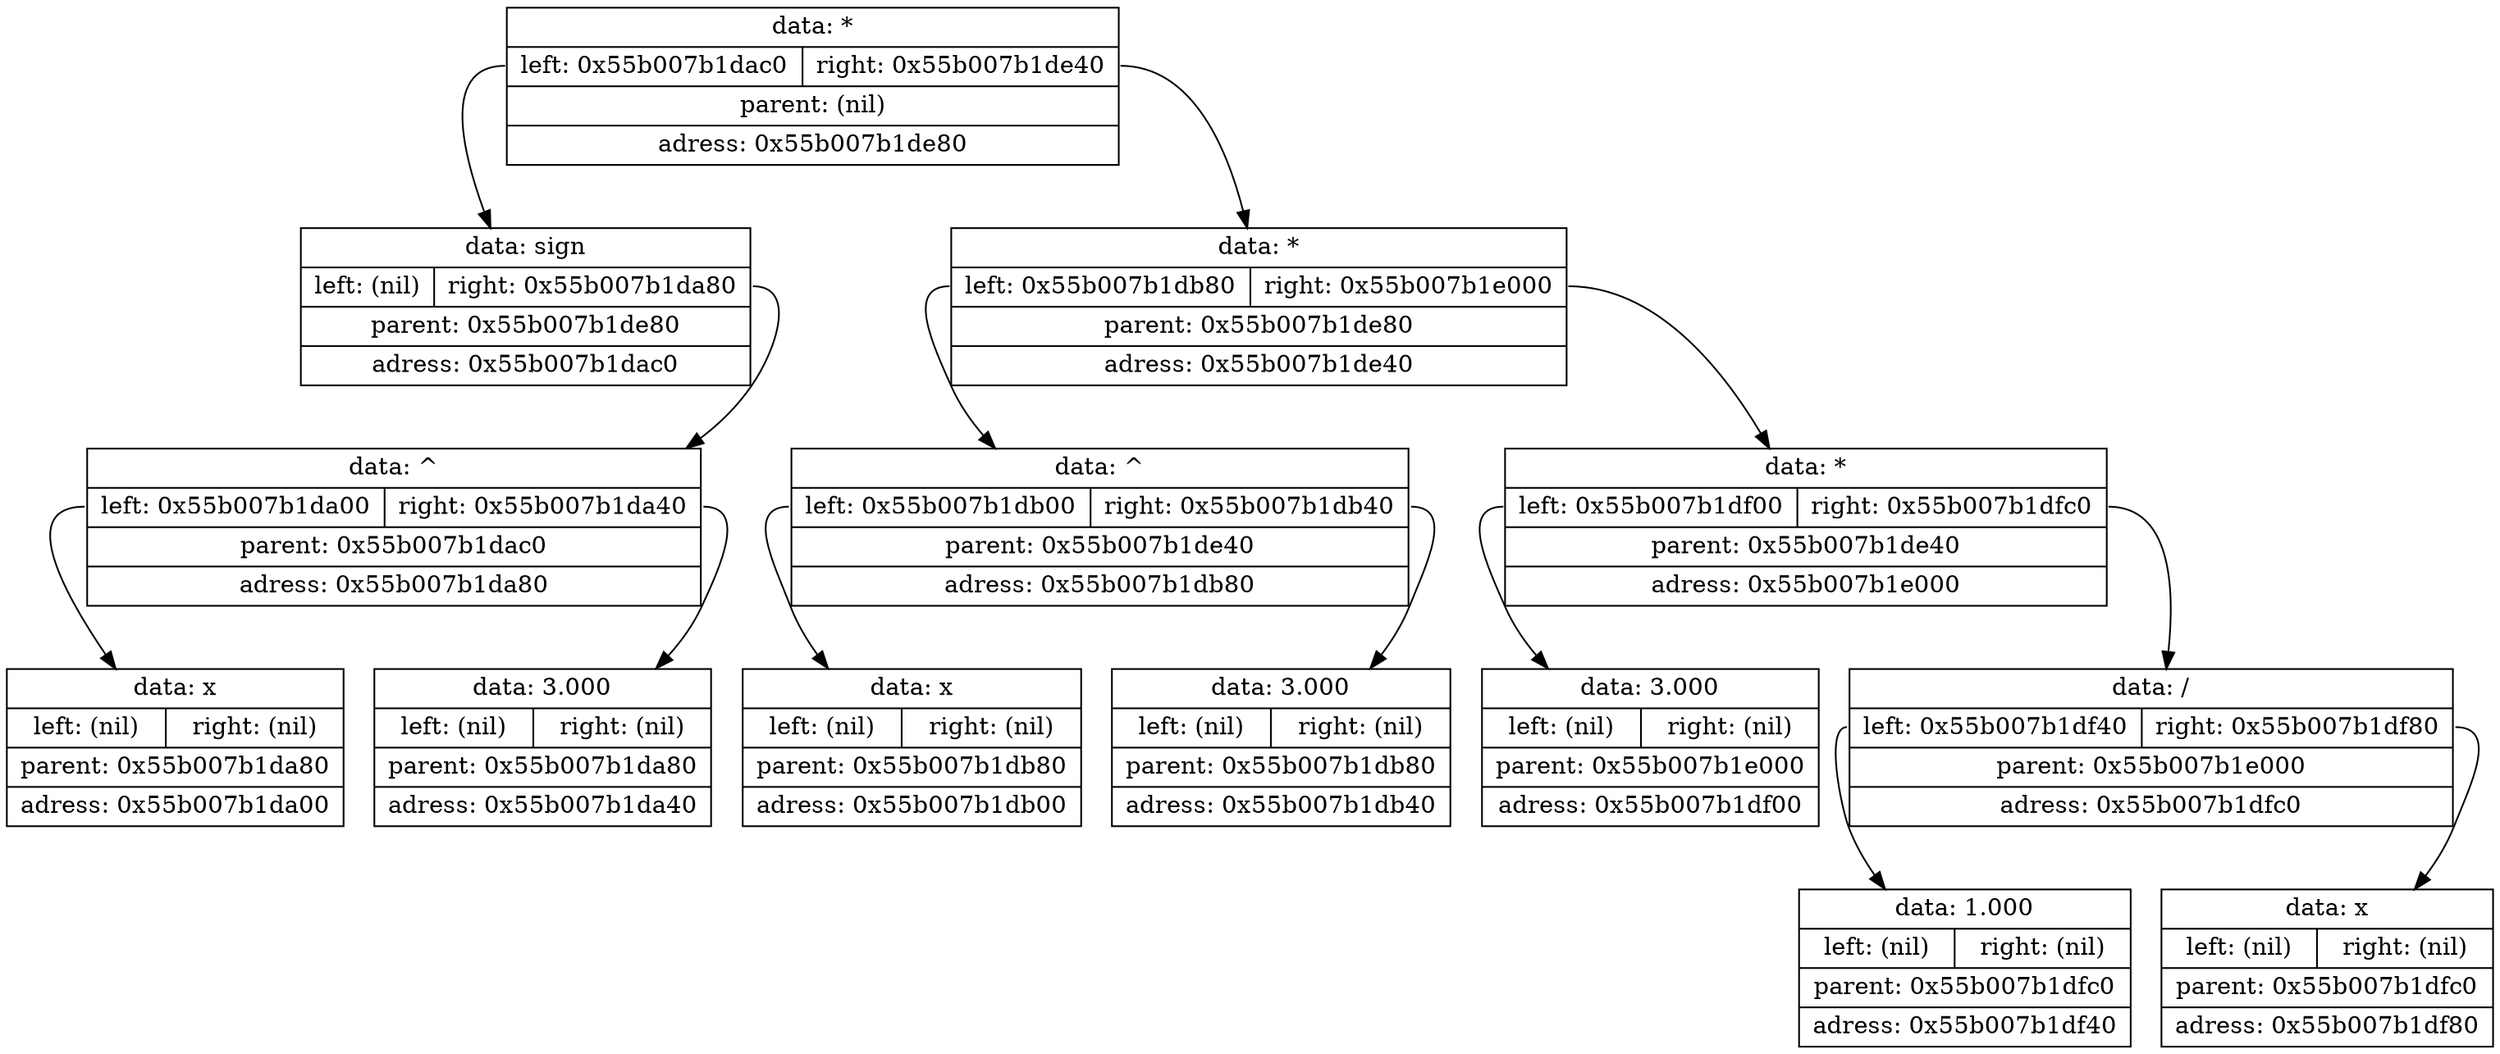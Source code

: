 digraph dump
{
	node0x55b007b1de80 [shape = "record", label = "{<f1>data: *|{<f2>left: 0x55b007b1dac0|<f3>right: 0x55b007b1de40}|<f4>parent: (nil)|<f5>adress: 0x55b007b1de80}"];
	node0x55b007b1dac0 [shape = "record", label = "{<f1>data: sign|{<f2>left: (nil)|<f3>right: 0x55b007b1da80}|<f4>parent: 0x55b007b1de80|<f5>adress: 0x55b007b1dac0}"];
	node0x55b007b1da80 [shape = "record", label = "{<f1>data: ^|{<f2>left: 0x55b007b1da00|<f3>right: 0x55b007b1da40}|<f4>parent: 0x55b007b1dac0|<f5>adress: 0x55b007b1da80}"];
	node0x55b007b1da00 [shape = "record", label = "{<f1>data: x|{<f2>left: (nil)|<f3>right: (nil)}|<f4>parent: 0x55b007b1da80|<f5>adress: 0x55b007b1da00}"];
	node0x55b007b1da80:f2 -> node0x55b007b1da00
	node0x55b007b1da40 [shape = "record", label = "{<f1>data: 3.000|{<f2>left: (nil)|<f3>right: (nil)}|<f4>parent: 0x55b007b1da80|<f5>adress: 0x55b007b1da40}"];
	node0x55b007b1da80:f3 -> node0x55b007b1da40
	node0x55b007b1dac0:f3 -> node0x55b007b1da80
	node0x55b007b1de80:f2 -> node0x55b007b1dac0
	node0x55b007b1de40 [shape = "record", label = "{<f1>data: *|{<f2>left: 0x55b007b1db80|<f3>right: 0x55b007b1e000}|<f4>parent: 0x55b007b1de80|<f5>adress: 0x55b007b1de40}"];
	node0x55b007b1db80 [shape = "record", label = "{<f1>data: ^|{<f2>left: 0x55b007b1db00|<f3>right: 0x55b007b1db40}|<f4>parent: 0x55b007b1de40|<f5>adress: 0x55b007b1db80}"];
	node0x55b007b1db00 [shape = "record", label = "{<f1>data: x|{<f2>left: (nil)|<f3>right: (nil)}|<f4>parent: 0x55b007b1db80|<f5>adress: 0x55b007b1db00}"];
	node0x55b007b1db80:f2 -> node0x55b007b1db00
	node0x55b007b1db40 [shape = "record", label = "{<f1>data: 3.000|{<f2>left: (nil)|<f3>right: (nil)}|<f4>parent: 0x55b007b1db80|<f5>adress: 0x55b007b1db40}"];
	node0x55b007b1db80:f3 -> node0x55b007b1db40
	node0x55b007b1de40:f2 -> node0x55b007b1db80
	node0x55b007b1e000 [shape = "record", label = "{<f1>data: *|{<f2>left: 0x55b007b1df00|<f3>right: 0x55b007b1dfc0}|<f4>parent: 0x55b007b1de40|<f5>adress: 0x55b007b1e000}"];
	node0x55b007b1df00 [shape = "record", label = "{<f1>data: 3.000|{<f2>left: (nil)|<f3>right: (nil)}|<f4>parent: 0x55b007b1e000|<f5>adress: 0x55b007b1df00}"];
	node0x55b007b1e000:f2 -> node0x55b007b1df00
	node0x55b007b1dfc0 [shape = "record", label = "{<f1>data: /|{<f2>left: 0x55b007b1df40|<f3>right: 0x55b007b1df80}|<f4>parent: 0x55b007b1e000|<f5>adress: 0x55b007b1dfc0}"];
	node0x55b007b1df40 [shape = "record", label = "{<f1>data: 1.000|{<f2>left: (nil)|<f3>right: (nil)}|<f4>parent: 0x55b007b1dfc0|<f5>adress: 0x55b007b1df40}"];
	node0x55b007b1dfc0:f2 -> node0x55b007b1df40
	node0x55b007b1df80 [shape = "record", label = "{<f1>data: x|{<f2>left: (nil)|<f3>right: (nil)}|<f4>parent: 0x55b007b1dfc0|<f5>adress: 0x55b007b1df80}"];
	node0x55b007b1dfc0:f3 -> node0x55b007b1df80
	node0x55b007b1e000:f3 -> node0x55b007b1dfc0
	node0x55b007b1de40:f3 -> node0x55b007b1e000
	node0x55b007b1de80:f3 -> node0x55b007b1de40

}
